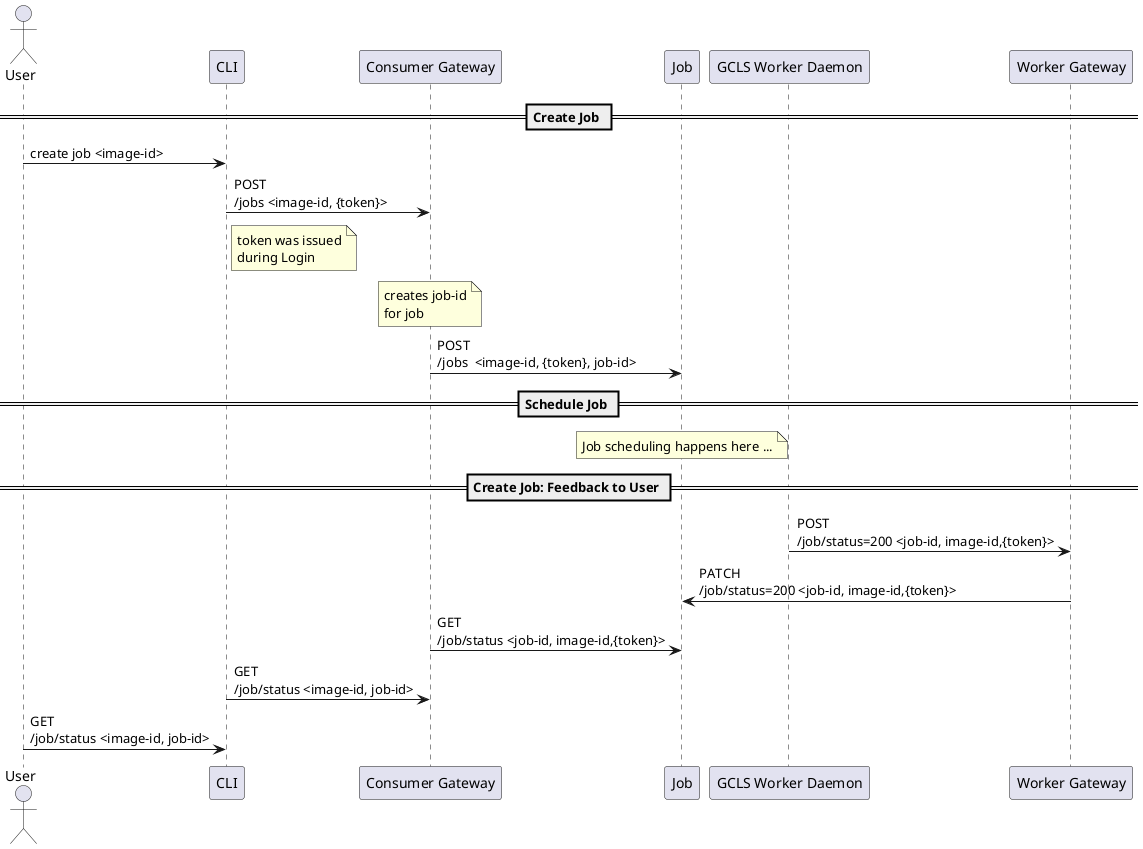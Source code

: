 @startuml
actor "User"


== Create Job ==
User -> CLI: create job <image-id>
CLI -> "Consumer Gateway": POST\n/jobs <image-id, {token}>
note right of CLI: token was issued\nduring Login
note over "Consumer Gateway": creates job-id\nfor job
"Consumer Gateway" -> Job: POST\n/jobs  <image-id, {token}, job-id>


== Schedule Job ==
note over Job: Job scheduling happens here ... 

== Create Job: Feedback to User ==
"GCLS Worker Daemon" -> "Worker Gateway": POST\n/job/status=200 <job-id, image-id,{token}>
"Worker Gateway" -> "Job": PATCH\n/job/status=200 <job-id, image-id,{token}>
"Consumer Gateway" -> "Job": GET\n/job/status <job-id, image-id,{token}>
"CLI" -> "Consumer Gateway": GET\n/job/status <image-id, job-id>
"User" -> "CLI": GET\n/job/status <image-id, job-id>

@enduml
